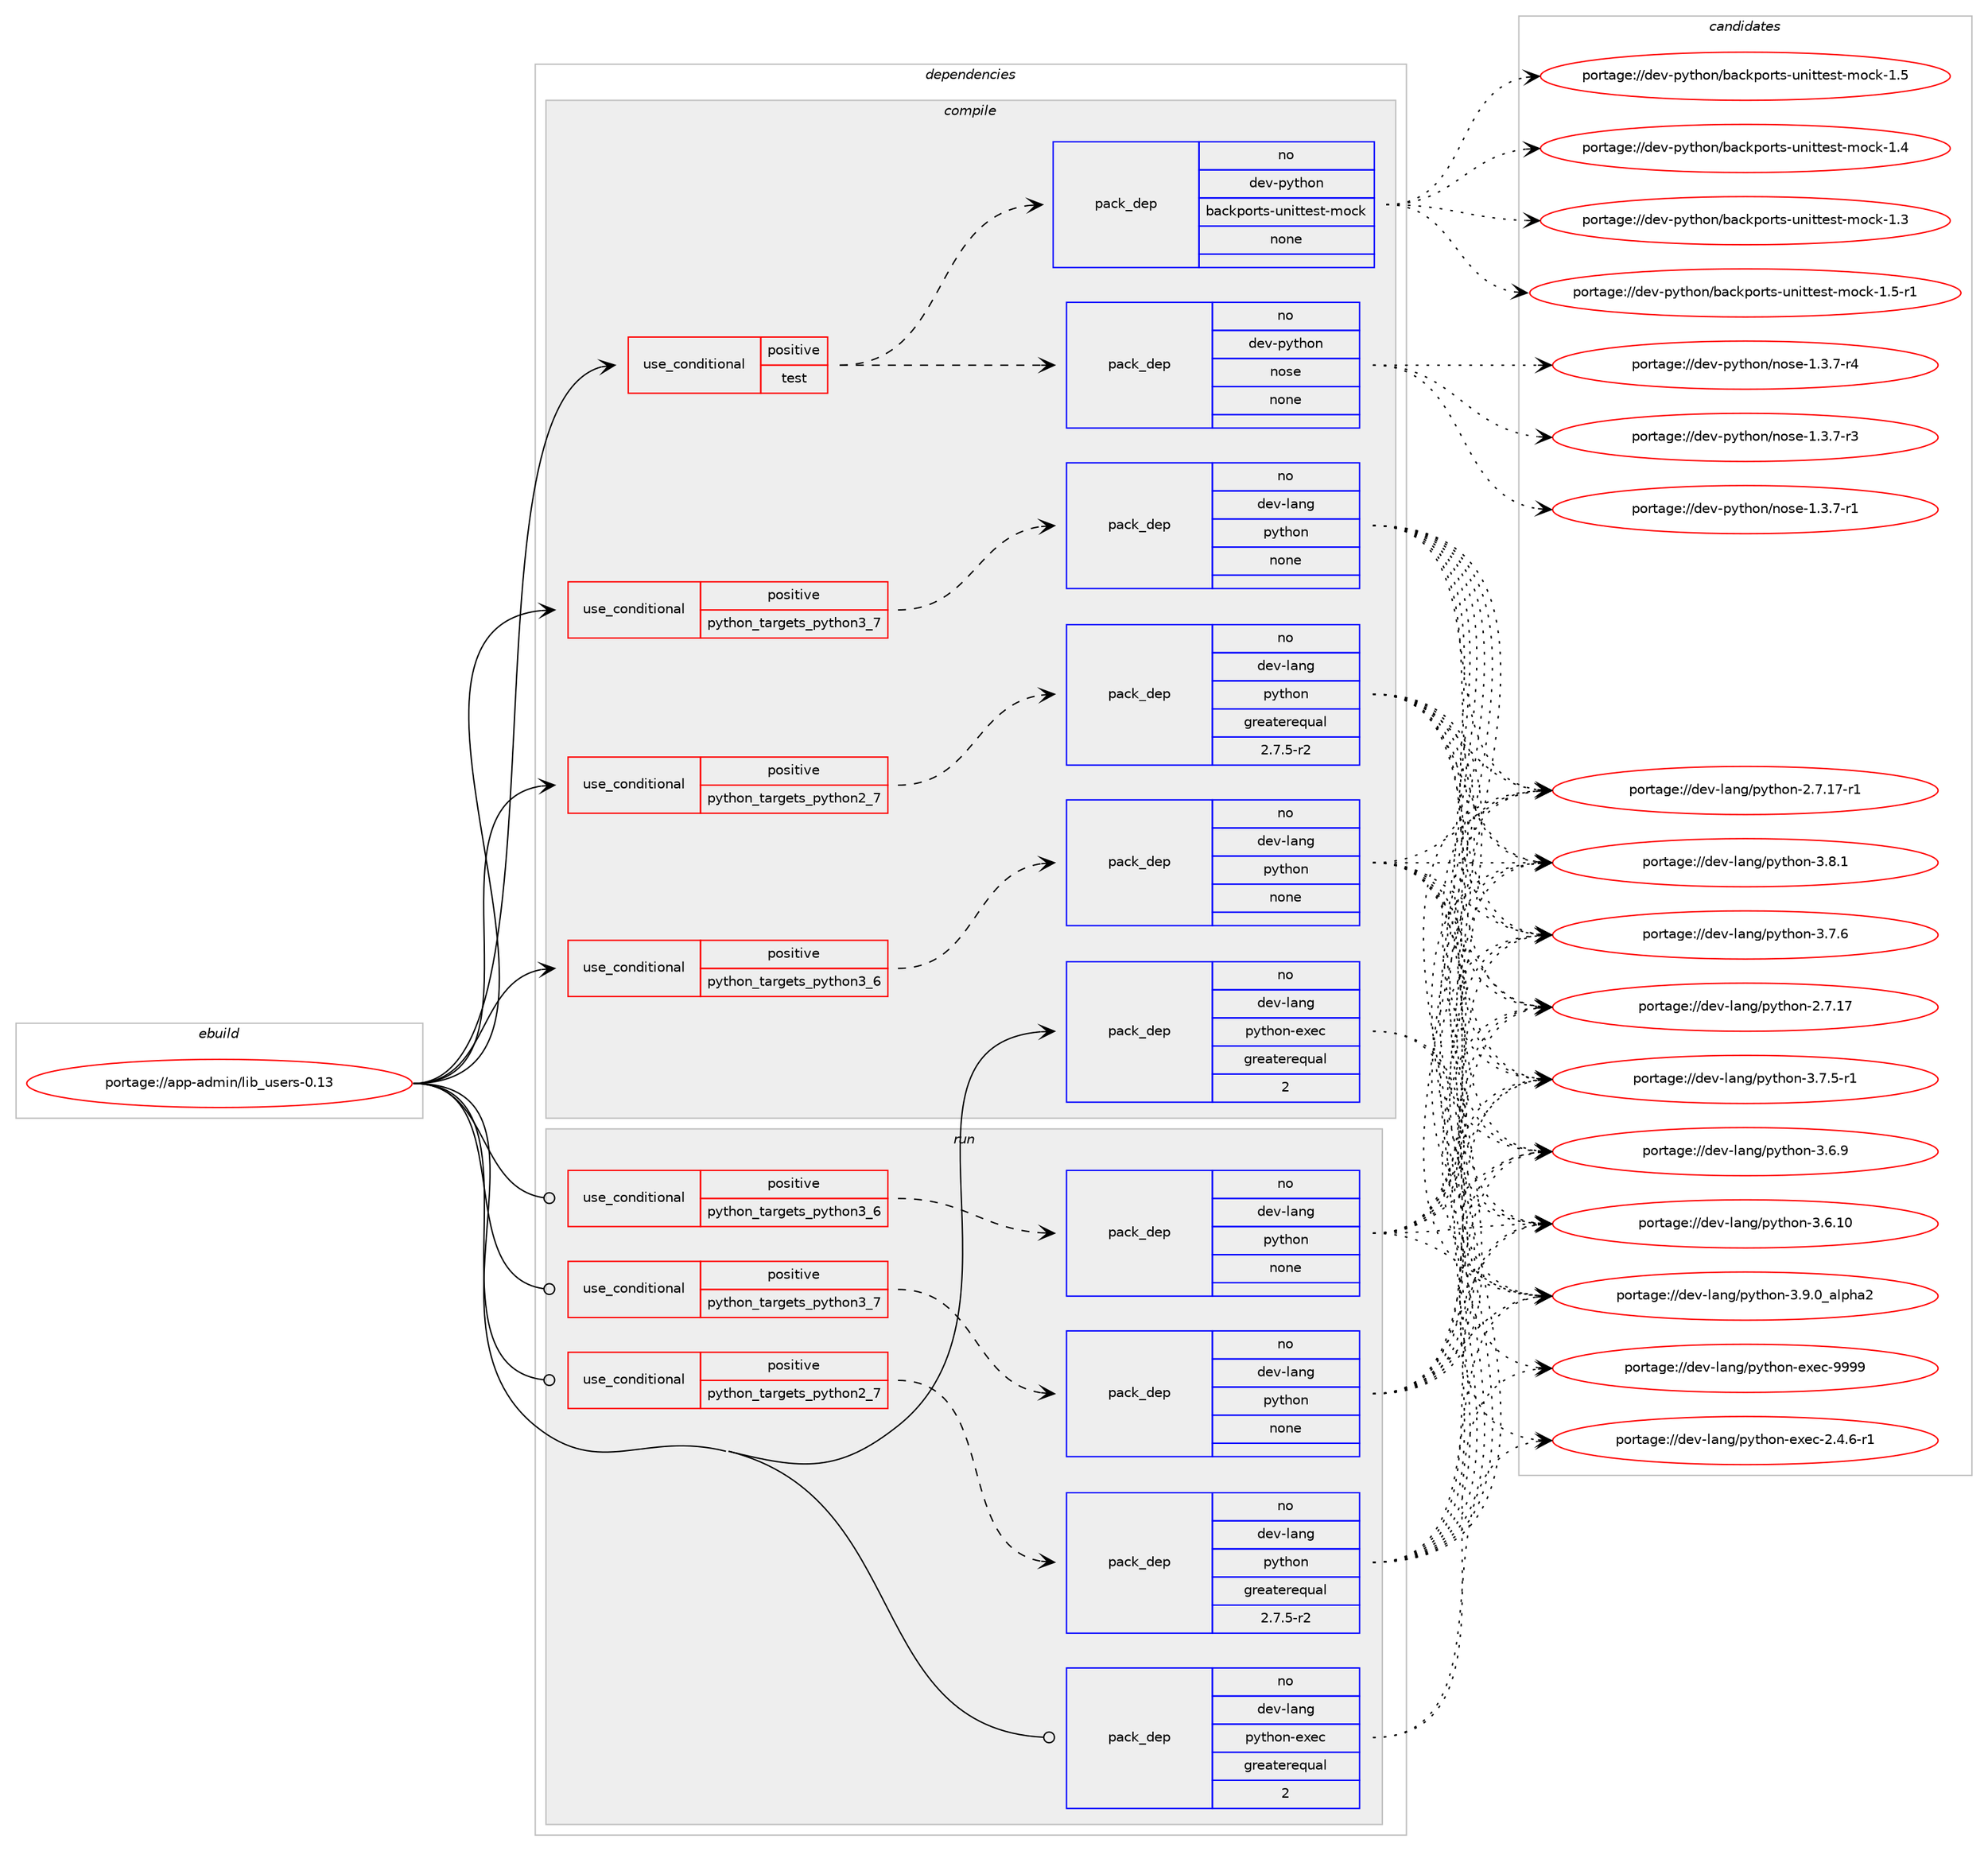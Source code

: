 digraph prolog {

# *************
# Graph options
# *************

newrank=true;
concentrate=true;
compound=true;
graph [rankdir=LR,fontname=Helvetica,fontsize=10,ranksep=1.5];#, ranksep=2.5, nodesep=0.2];
edge  [arrowhead=vee];
node  [fontname=Helvetica,fontsize=10];

# **********
# The ebuild
# **********

subgraph cluster_leftcol {
color=gray;
label=<<i>ebuild</i>>;
id [label="portage://app-admin/lib_users-0.13", color=red, width=4, href="../app-admin/lib_users-0.13.svg"];
}

# ****************
# The dependencies
# ****************

subgraph cluster_midcol {
color=gray;
label=<<i>dependencies</i>>;
subgraph cluster_compile {
fillcolor="#eeeeee";
style=filled;
label=<<i>compile</i>>;
subgraph cond154954 {
dependency655066 [label=<<TABLE BORDER="0" CELLBORDER="1" CELLSPACING="0" CELLPADDING="4"><TR><TD ROWSPAN="3" CELLPADDING="10">use_conditional</TD></TR><TR><TD>positive</TD></TR><TR><TD>python_targets_python2_7</TD></TR></TABLE>>, shape=none, color=red];
subgraph pack491402 {
dependency655067 [label=<<TABLE BORDER="0" CELLBORDER="1" CELLSPACING="0" CELLPADDING="4" WIDTH="220"><TR><TD ROWSPAN="6" CELLPADDING="30">pack_dep</TD></TR><TR><TD WIDTH="110">no</TD></TR><TR><TD>dev-lang</TD></TR><TR><TD>python</TD></TR><TR><TD>greaterequal</TD></TR><TR><TD>2.7.5-r2</TD></TR></TABLE>>, shape=none, color=blue];
}
dependency655066:e -> dependency655067:w [weight=20,style="dashed",arrowhead="vee"];
}
id:e -> dependency655066:w [weight=20,style="solid",arrowhead="vee"];
subgraph cond154955 {
dependency655068 [label=<<TABLE BORDER="0" CELLBORDER="1" CELLSPACING="0" CELLPADDING="4"><TR><TD ROWSPAN="3" CELLPADDING="10">use_conditional</TD></TR><TR><TD>positive</TD></TR><TR><TD>python_targets_python3_6</TD></TR></TABLE>>, shape=none, color=red];
subgraph pack491403 {
dependency655069 [label=<<TABLE BORDER="0" CELLBORDER="1" CELLSPACING="0" CELLPADDING="4" WIDTH="220"><TR><TD ROWSPAN="6" CELLPADDING="30">pack_dep</TD></TR><TR><TD WIDTH="110">no</TD></TR><TR><TD>dev-lang</TD></TR><TR><TD>python</TD></TR><TR><TD>none</TD></TR><TR><TD></TD></TR></TABLE>>, shape=none, color=blue];
}
dependency655068:e -> dependency655069:w [weight=20,style="dashed",arrowhead="vee"];
}
id:e -> dependency655068:w [weight=20,style="solid",arrowhead="vee"];
subgraph cond154956 {
dependency655070 [label=<<TABLE BORDER="0" CELLBORDER="1" CELLSPACING="0" CELLPADDING="4"><TR><TD ROWSPAN="3" CELLPADDING="10">use_conditional</TD></TR><TR><TD>positive</TD></TR><TR><TD>python_targets_python3_7</TD></TR></TABLE>>, shape=none, color=red];
subgraph pack491404 {
dependency655071 [label=<<TABLE BORDER="0" CELLBORDER="1" CELLSPACING="0" CELLPADDING="4" WIDTH="220"><TR><TD ROWSPAN="6" CELLPADDING="30">pack_dep</TD></TR><TR><TD WIDTH="110">no</TD></TR><TR><TD>dev-lang</TD></TR><TR><TD>python</TD></TR><TR><TD>none</TD></TR><TR><TD></TD></TR></TABLE>>, shape=none, color=blue];
}
dependency655070:e -> dependency655071:w [weight=20,style="dashed",arrowhead="vee"];
}
id:e -> dependency655070:w [weight=20,style="solid",arrowhead="vee"];
subgraph cond154957 {
dependency655072 [label=<<TABLE BORDER="0" CELLBORDER="1" CELLSPACING="0" CELLPADDING="4"><TR><TD ROWSPAN="3" CELLPADDING="10">use_conditional</TD></TR><TR><TD>positive</TD></TR><TR><TD>test</TD></TR></TABLE>>, shape=none, color=red];
subgraph pack491405 {
dependency655073 [label=<<TABLE BORDER="0" CELLBORDER="1" CELLSPACING="0" CELLPADDING="4" WIDTH="220"><TR><TD ROWSPAN="6" CELLPADDING="30">pack_dep</TD></TR><TR><TD WIDTH="110">no</TD></TR><TR><TD>dev-python</TD></TR><TR><TD>nose</TD></TR><TR><TD>none</TD></TR><TR><TD></TD></TR></TABLE>>, shape=none, color=blue];
}
dependency655072:e -> dependency655073:w [weight=20,style="dashed",arrowhead="vee"];
subgraph pack491406 {
dependency655074 [label=<<TABLE BORDER="0" CELLBORDER="1" CELLSPACING="0" CELLPADDING="4" WIDTH="220"><TR><TD ROWSPAN="6" CELLPADDING="30">pack_dep</TD></TR><TR><TD WIDTH="110">no</TD></TR><TR><TD>dev-python</TD></TR><TR><TD>backports-unittest-mock</TD></TR><TR><TD>none</TD></TR><TR><TD></TD></TR></TABLE>>, shape=none, color=blue];
}
dependency655072:e -> dependency655074:w [weight=20,style="dashed",arrowhead="vee"];
}
id:e -> dependency655072:w [weight=20,style="solid",arrowhead="vee"];
subgraph pack491407 {
dependency655075 [label=<<TABLE BORDER="0" CELLBORDER="1" CELLSPACING="0" CELLPADDING="4" WIDTH="220"><TR><TD ROWSPAN="6" CELLPADDING="30">pack_dep</TD></TR><TR><TD WIDTH="110">no</TD></TR><TR><TD>dev-lang</TD></TR><TR><TD>python-exec</TD></TR><TR><TD>greaterequal</TD></TR><TR><TD>2</TD></TR></TABLE>>, shape=none, color=blue];
}
id:e -> dependency655075:w [weight=20,style="solid",arrowhead="vee"];
}
subgraph cluster_compileandrun {
fillcolor="#eeeeee";
style=filled;
label=<<i>compile and run</i>>;
}
subgraph cluster_run {
fillcolor="#eeeeee";
style=filled;
label=<<i>run</i>>;
subgraph cond154958 {
dependency655076 [label=<<TABLE BORDER="0" CELLBORDER="1" CELLSPACING="0" CELLPADDING="4"><TR><TD ROWSPAN="3" CELLPADDING="10">use_conditional</TD></TR><TR><TD>positive</TD></TR><TR><TD>python_targets_python2_7</TD></TR></TABLE>>, shape=none, color=red];
subgraph pack491408 {
dependency655077 [label=<<TABLE BORDER="0" CELLBORDER="1" CELLSPACING="0" CELLPADDING="4" WIDTH="220"><TR><TD ROWSPAN="6" CELLPADDING="30">pack_dep</TD></TR><TR><TD WIDTH="110">no</TD></TR><TR><TD>dev-lang</TD></TR><TR><TD>python</TD></TR><TR><TD>greaterequal</TD></TR><TR><TD>2.7.5-r2</TD></TR></TABLE>>, shape=none, color=blue];
}
dependency655076:e -> dependency655077:w [weight=20,style="dashed",arrowhead="vee"];
}
id:e -> dependency655076:w [weight=20,style="solid",arrowhead="odot"];
subgraph cond154959 {
dependency655078 [label=<<TABLE BORDER="0" CELLBORDER="1" CELLSPACING="0" CELLPADDING="4"><TR><TD ROWSPAN="3" CELLPADDING="10">use_conditional</TD></TR><TR><TD>positive</TD></TR><TR><TD>python_targets_python3_6</TD></TR></TABLE>>, shape=none, color=red];
subgraph pack491409 {
dependency655079 [label=<<TABLE BORDER="0" CELLBORDER="1" CELLSPACING="0" CELLPADDING="4" WIDTH="220"><TR><TD ROWSPAN="6" CELLPADDING="30">pack_dep</TD></TR><TR><TD WIDTH="110">no</TD></TR><TR><TD>dev-lang</TD></TR><TR><TD>python</TD></TR><TR><TD>none</TD></TR><TR><TD></TD></TR></TABLE>>, shape=none, color=blue];
}
dependency655078:e -> dependency655079:w [weight=20,style="dashed",arrowhead="vee"];
}
id:e -> dependency655078:w [weight=20,style="solid",arrowhead="odot"];
subgraph cond154960 {
dependency655080 [label=<<TABLE BORDER="0" CELLBORDER="1" CELLSPACING="0" CELLPADDING="4"><TR><TD ROWSPAN="3" CELLPADDING="10">use_conditional</TD></TR><TR><TD>positive</TD></TR><TR><TD>python_targets_python3_7</TD></TR></TABLE>>, shape=none, color=red];
subgraph pack491410 {
dependency655081 [label=<<TABLE BORDER="0" CELLBORDER="1" CELLSPACING="0" CELLPADDING="4" WIDTH="220"><TR><TD ROWSPAN="6" CELLPADDING="30">pack_dep</TD></TR><TR><TD WIDTH="110">no</TD></TR><TR><TD>dev-lang</TD></TR><TR><TD>python</TD></TR><TR><TD>none</TD></TR><TR><TD></TD></TR></TABLE>>, shape=none, color=blue];
}
dependency655080:e -> dependency655081:w [weight=20,style="dashed",arrowhead="vee"];
}
id:e -> dependency655080:w [weight=20,style="solid",arrowhead="odot"];
subgraph pack491411 {
dependency655082 [label=<<TABLE BORDER="0" CELLBORDER="1" CELLSPACING="0" CELLPADDING="4" WIDTH="220"><TR><TD ROWSPAN="6" CELLPADDING="30">pack_dep</TD></TR><TR><TD WIDTH="110">no</TD></TR><TR><TD>dev-lang</TD></TR><TR><TD>python-exec</TD></TR><TR><TD>greaterequal</TD></TR><TR><TD>2</TD></TR></TABLE>>, shape=none, color=blue];
}
id:e -> dependency655082:w [weight=20,style="solid",arrowhead="odot"];
}
}

# **************
# The candidates
# **************

subgraph cluster_choices {
rank=same;
color=gray;
label=<<i>candidates</i>>;

subgraph choice491402 {
color=black;
nodesep=1;
choice10010111845108971101034711212111610411111045514657464895971081121049750 [label="portage://dev-lang/python-3.9.0_alpha2", color=red, width=4,href="../dev-lang/python-3.9.0_alpha2.svg"];
choice100101118451089711010347112121116104111110455146564649 [label="portage://dev-lang/python-3.8.1", color=red, width=4,href="../dev-lang/python-3.8.1.svg"];
choice100101118451089711010347112121116104111110455146554654 [label="portage://dev-lang/python-3.7.6", color=red, width=4,href="../dev-lang/python-3.7.6.svg"];
choice1001011184510897110103471121211161041111104551465546534511449 [label="portage://dev-lang/python-3.7.5-r1", color=red, width=4,href="../dev-lang/python-3.7.5-r1.svg"];
choice100101118451089711010347112121116104111110455146544657 [label="portage://dev-lang/python-3.6.9", color=red, width=4,href="../dev-lang/python-3.6.9.svg"];
choice10010111845108971101034711212111610411111045514654464948 [label="portage://dev-lang/python-3.6.10", color=red, width=4,href="../dev-lang/python-3.6.10.svg"];
choice100101118451089711010347112121116104111110455046554649554511449 [label="portage://dev-lang/python-2.7.17-r1", color=red, width=4,href="../dev-lang/python-2.7.17-r1.svg"];
choice10010111845108971101034711212111610411111045504655464955 [label="portage://dev-lang/python-2.7.17", color=red, width=4,href="../dev-lang/python-2.7.17.svg"];
dependency655067:e -> choice10010111845108971101034711212111610411111045514657464895971081121049750:w [style=dotted,weight="100"];
dependency655067:e -> choice100101118451089711010347112121116104111110455146564649:w [style=dotted,weight="100"];
dependency655067:e -> choice100101118451089711010347112121116104111110455146554654:w [style=dotted,weight="100"];
dependency655067:e -> choice1001011184510897110103471121211161041111104551465546534511449:w [style=dotted,weight="100"];
dependency655067:e -> choice100101118451089711010347112121116104111110455146544657:w [style=dotted,weight="100"];
dependency655067:e -> choice10010111845108971101034711212111610411111045514654464948:w [style=dotted,weight="100"];
dependency655067:e -> choice100101118451089711010347112121116104111110455046554649554511449:w [style=dotted,weight="100"];
dependency655067:e -> choice10010111845108971101034711212111610411111045504655464955:w [style=dotted,weight="100"];
}
subgraph choice491403 {
color=black;
nodesep=1;
choice10010111845108971101034711212111610411111045514657464895971081121049750 [label="portage://dev-lang/python-3.9.0_alpha2", color=red, width=4,href="../dev-lang/python-3.9.0_alpha2.svg"];
choice100101118451089711010347112121116104111110455146564649 [label="portage://dev-lang/python-3.8.1", color=red, width=4,href="../dev-lang/python-3.8.1.svg"];
choice100101118451089711010347112121116104111110455146554654 [label="portage://dev-lang/python-3.7.6", color=red, width=4,href="../dev-lang/python-3.7.6.svg"];
choice1001011184510897110103471121211161041111104551465546534511449 [label="portage://dev-lang/python-3.7.5-r1", color=red, width=4,href="../dev-lang/python-3.7.5-r1.svg"];
choice100101118451089711010347112121116104111110455146544657 [label="portage://dev-lang/python-3.6.9", color=red, width=4,href="../dev-lang/python-3.6.9.svg"];
choice10010111845108971101034711212111610411111045514654464948 [label="portage://dev-lang/python-3.6.10", color=red, width=4,href="../dev-lang/python-3.6.10.svg"];
choice100101118451089711010347112121116104111110455046554649554511449 [label="portage://dev-lang/python-2.7.17-r1", color=red, width=4,href="../dev-lang/python-2.7.17-r1.svg"];
choice10010111845108971101034711212111610411111045504655464955 [label="portage://dev-lang/python-2.7.17", color=red, width=4,href="../dev-lang/python-2.7.17.svg"];
dependency655069:e -> choice10010111845108971101034711212111610411111045514657464895971081121049750:w [style=dotted,weight="100"];
dependency655069:e -> choice100101118451089711010347112121116104111110455146564649:w [style=dotted,weight="100"];
dependency655069:e -> choice100101118451089711010347112121116104111110455146554654:w [style=dotted,weight="100"];
dependency655069:e -> choice1001011184510897110103471121211161041111104551465546534511449:w [style=dotted,weight="100"];
dependency655069:e -> choice100101118451089711010347112121116104111110455146544657:w [style=dotted,weight="100"];
dependency655069:e -> choice10010111845108971101034711212111610411111045514654464948:w [style=dotted,weight="100"];
dependency655069:e -> choice100101118451089711010347112121116104111110455046554649554511449:w [style=dotted,weight="100"];
dependency655069:e -> choice10010111845108971101034711212111610411111045504655464955:w [style=dotted,weight="100"];
}
subgraph choice491404 {
color=black;
nodesep=1;
choice10010111845108971101034711212111610411111045514657464895971081121049750 [label="portage://dev-lang/python-3.9.0_alpha2", color=red, width=4,href="../dev-lang/python-3.9.0_alpha2.svg"];
choice100101118451089711010347112121116104111110455146564649 [label="portage://dev-lang/python-3.8.1", color=red, width=4,href="../dev-lang/python-3.8.1.svg"];
choice100101118451089711010347112121116104111110455146554654 [label="portage://dev-lang/python-3.7.6", color=red, width=4,href="../dev-lang/python-3.7.6.svg"];
choice1001011184510897110103471121211161041111104551465546534511449 [label="portage://dev-lang/python-3.7.5-r1", color=red, width=4,href="../dev-lang/python-3.7.5-r1.svg"];
choice100101118451089711010347112121116104111110455146544657 [label="portage://dev-lang/python-3.6.9", color=red, width=4,href="../dev-lang/python-3.6.9.svg"];
choice10010111845108971101034711212111610411111045514654464948 [label="portage://dev-lang/python-3.6.10", color=red, width=4,href="../dev-lang/python-3.6.10.svg"];
choice100101118451089711010347112121116104111110455046554649554511449 [label="portage://dev-lang/python-2.7.17-r1", color=red, width=4,href="../dev-lang/python-2.7.17-r1.svg"];
choice10010111845108971101034711212111610411111045504655464955 [label="portage://dev-lang/python-2.7.17", color=red, width=4,href="../dev-lang/python-2.7.17.svg"];
dependency655071:e -> choice10010111845108971101034711212111610411111045514657464895971081121049750:w [style=dotted,weight="100"];
dependency655071:e -> choice100101118451089711010347112121116104111110455146564649:w [style=dotted,weight="100"];
dependency655071:e -> choice100101118451089711010347112121116104111110455146554654:w [style=dotted,weight="100"];
dependency655071:e -> choice1001011184510897110103471121211161041111104551465546534511449:w [style=dotted,weight="100"];
dependency655071:e -> choice100101118451089711010347112121116104111110455146544657:w [style=dotted,weight="100"];
dependency655071:e -> choice10010111845108971101034711212111610411111045514654464948:w [style=dotted,weight="100"];
dependency655071:e -> choice100101118451089711010347112121116104111110455046554649554511449:w [style=dotted,weight="100"];
dependency655071:e -> choice10010111845108971101034711212111610411111045504655464955:w [style=dotted,weight="100"];
}
subgraph choice491405 {
color=black;
nodesep=1;
choice10010111845112121116104111110471101111151014549465146554511452 [label="portage://dev-python/nose-1.3.7-r4", color=red, width=4,href="../dev-python/nose-1.3.7-r4.svg"];
choice10010111845112121116104111110471101111151014549465146554511451 [label="portage://dev-python/nose-1.3.7-r3", color=red, width=4,href="../dev-python/nose-1.3.7-r3.svg"];
choice10010111845112121116104111110471101111151014549465146554511449 [label="portage://dev-python/nose-1.3.7-r1", color=red, width=4,href="../dev-python/nose-1.3.7-r1.svg"];
dependency655073:e -> choice10010111845112121116104111110471101111151014549465146554511452:w [style=dotted,weight="100"];
dependency655073:e -> choice10010111845112121116104111110471101111151014549465146554511451:w [style=dotted,weight="100"];
dependency655073:e -> choice10010111845112121116104111110471101111151014549465146554511449:w [style=dotted,weight="100"];
}
subgraph choice491406 {
color=black;
nodesep=1;
choice1001011184511212111610411111047989799107112111114116115451171101051161161011151164510911199107454946534511449 [label="portage://dev-python/backports-unittest-mock-1.5-r1", color=red, width=4,href="../dev-python/backports-unittest-mock-1.5-r1.svg"];
choice100101118451121211161041111104798979910711211111411611545117110105116116101115116451091119910745494653 [label="portage://dev-python/backports-unittest-mock-1.5", color=red, width=4,href="../dev-python/backports-unittest-mock-1.5.svg"];
choice100101118451121211161041111104798979910711211111411611545117110105116116101115116451091119910745494652 [label="portage://dev-python/backports-unittest-mock-1.4", color=red, width=4,href="../dev-python/backports-unittest-mock-1.4.svg"];
choice100101118451121211161041111104798979910711211111411611545117110105116116101115116451091119910745494651 [label="portage://dev-python/backports-unittest-mock-1.3", color=red, width=4,href="../dev-python/backports-unittest-mock-1.3.svg"];
dependency655074:e -> choice1001011184511212111610411111047989799107112111114116115451171101051161161011151164510911199107454946534511449:w [style=dotted,weight="100"];
dependency655074:e -> choice100101118451121211161041111104798979910711211111411611545117110105116116101115116451091119910745494653:w [style=dotted,weight="100"];
dependency655074:e -> choice100101118451121211161041111104798979910711211111411611545117110105116116101115116451091119910745494652:w [style=dotted,weight="100"];
dependency655074:e -> choice100101118451121211161041111104798979910711211111411611545117110105116116101115116451091119910745494651:w [style=dotted,weight="100"];
}
subgraph choice491407 {
color=black;
nodesep=1;
choice10010111845108971101034711212111610411111045101120101994557575757 [label="portage://dev-lang/python-exec-9999", color=red, width=4,href="../dev-lang/python-exec-9999.svg"];
choice10010111845108971101034711212111610411111045101120101994550465246544511449 [label="portage://dev-lang/python-exec-2.4.6-r1", color=red, width=4,href="../dev-lang/python-exec-2.4.6-r1.svg"];
dependency655075:e -> choice10010111845108971101034711212111610411111045101120101994557575757:w [style=dotted,weight="100"];
dependency655075:e -> choice10010111845108971101034711212111610411111045101120101994550465246544511449:w [style=dotted,weight="100"];
}
subgraph choice491408 {
color=black;
nodesep=1;
choice10010111845108971101034711212111610411111045514657464895971081121049750 [label="portage://dev-lang/python-3.9.0_alpha2", color=red, width=4,href="../dev-lang/python-3.9.0_alpha2.svg"];
choice100101118451089711010347112121116104111110455146564649 [label="portage://dev-lang/python-3.8.1", color=red, width=4,href="../dev-lang/python-3.8.1.svg"];
choice100101118451089711010347112121116104111110455146554654 [label="portage://dev-lang/python-3.7.6", color=red, width=4,href="../dev-lang/python-3.7.6.svg"];
choice1001011184510897110103471121211161041111104551465546534511449 [label="portage://dev-lang/python-3.7.5-r1", color=red, width=4,href="../dev-lang/python-3.7.5-r1.svg"];
choice100101118451089711010347112121116104111110455146544657 [label="portage://dev-lang/python-3.6.9", color=red, width=4,href="../dev-lang/python-3.6.9.svg"];
choice10010111845108971101034711212111610411111045514654464948 [label="portage://dev-lang/python-3.6.10", color=red, width=4,href="../dev-lang/python-3.6.10.svg"];
choice100101118451089711010347112121116104111110455046554649554511449 [label="portage://dev-lang/python-2.7.17-r1", color=red, width=4,href="../dev-lang/python-2.7.17-r1.svg"];
choice10010111845108971101034711212111610411111045504655464955 [label="portage://dev-lang/python-2.7.17", color=red, width=4,href="../dev-lang/python-2.7.17.svg"];
dependency655077:e -> choice10010111845108971101034711212111610411111045514657464895971081121049750:w [style=dotted,weight="100"];
dependency655077:e -> choice100101118451089711010347112121116104111110455146564649:w [style=dotted,weight="100"];
dependency655077:e -> choice100101118451089711010347112121116104111110455146554654:w [style=dotted,weight="100"];
dependency655077:e -> choice1001011184510897110103471121211161041111104551465546534511449:w [style=dotted,weight="100"];
dependency655077:e -> choice100101118451089711010347112121116104111110455146544657:w [style=dotted,weight="100"];
dependency655077:e -> choice10010111845108971101034711212111610411111045514654464948:w [style=dotted,weight="100"];
dependency655077:e -> choice100101118451089711010347112121116104111110455046554649554511449:w [style=dotted,weight="100"];
dependency655077:e -> choice10010111845108971101034711212111610411111045504655464955:w [style=dotted,weight="100"];
}
subgraph choice491409 {
color=black;
nodesep=1;
choice10010111845108971101034711212111610411111045514657464895971081121049750 [label="portage://dev-lang/python-3.9.0_alpha2", color=red, width=4,href="../dev-lang/python-3.9.0_alpha2.svg"];
choice100101118451089711010347112121116104111110455146564649 [label="portage://dev-lang/python-3.8.1", color=red, width=4,href="../dev-lang/python-3.8.1.svg"];
choice100101118451089711010347112121116104111110455146554654 [label="portage://dev-lang/python-3.7.6", color=red, width=4,href="../dev-lang/python-3.7.6.svg"];
choice1001011184510897110103471121211161041111104551465546534511449 [label="portage://dev-lang/python-3.7.5-r1", color=red, width=4,href="../dev-lang/python-3.7.5-r1.svg"];
choice100101118451089711010347112121116104111110455146544657 [label="portage://dev-lang/python-3.6.9", color=red, width=4,href="../dev-lang/python-3.6.9.svg"];
choice10010111845108971101034711212111610411111045514654464948 [label="portage://dev-lang/python-3.6.10", color=red, width=4,href="../dev-lang/python-3.6.10.svg"];
choice100101118451089711010347112121116104111110455046554649554511449 [label="portage://dev-lang/python-2.7.17-r1", color=red, width=4,href="../dev-lang/python-2.7.17-r1.svg"];
choice10010111845108971101034711212111610411111045504655464955 [label="portage://dev-lang/python-2.7.17", color=red, width=4,href="../dev-lang/python-2.7.17.svg"];
dependency655079:e -> choice10010111845108971101034711212111610411111045514657464895971081121049750:w [style=dotted,weight="100"];
dependency655079:e -> choice100101118451089711010347112121116104111110455146564649:w [style=dotted,weight="100"];
dependency655079:e -> choice100101118451089711010347112121116104111110455146554654:w [style=dotted,weight="100"];
dependency655079:e -> choice1001011184510897110103471121211161041111104551465546534511449:w [style=dotted,weight="100"];
dependency655079:e -> choice100101118451089711010347112121116104111110455146544657:w [style=dotted,weight="100"];
dependency655079:e -> choice10010111845108971101034711212111610411111045514654464948:w [style=dotted,weight="100"];
dependency655079:e -> choice100101118451089711010347112121116104111110455046554649554511449:w [style=dotted,weight="100"];
dependency655079:e -> choice10010111845108971101034711212111610411111045504655464955:w [style=dotted,weight="100"];
}
subgraph choice491410 {
color=black;
nodesep=1;
choice10010111845108971101034711212111610411111045514657464895971081121049750 [label="portage://dev-lang/python-3.9.0_alpha2", color=red, width=4,href="../dev-lang/python-3.9.0_alpha2.svg"];
choice100101118451089711010347112121116104111110455146564649 [label="portage://dev-lang/python-3.8.1", color=red, width=4,href="../dev-lang/python-3.8.1.svg"];
choice100101118451089711010347112121116104111110455146554654 [label="portage://dev-lang/python-3.7.6", color=red, width=4,href="../dev-lang/python-3.7.6.svg"];
choice1001011184510897110103471121211161041111104551465546534511449 [label="portage://dev-lang/python-3.7.5-r1", color=red, width=4,href="../dev-lang/python-3.7.5-r1.svg"];
choice100101118451089711010347112121116104111110455146544657 [label="portage://dev-lang/python-3.6.9", color=red, width=4,href="../dev-lang/python-3.6.9.svg"];
choice10010111845108971101034711212111610411111045514654464948 [label="portage://dev-lang/python-3.6.10", color=red, width=4,href="../dev-lang/python-3.6.10.svg"];
choice100101118451089711010347112121116104111110455046554649554511449 [label="portage://dev-lang/python-2.7.17-r1", color=red, width=4,href="../dev-lang/python-2.7.17-r1.svg"];
choice10010111845108971101034711212111610411111045504655464955 [label="portage://dev-lang/python-2.7.17", color=red, width=4,href="../dev-lang/python-2.7.17.svg"];
dependency655081:e -> choice10010111845108971101034711212111610411111045514657464895971081121049750:w [style=dotted,weight="100"];
dependency655081:e -> choice100101118451089711010347112121116104111110455146564649:w [style=dotted,weight="100"];
dependency655081:e -> choice100101118451089711010347112121116104111110455146554654:w [style=dotted,weight="100"];
dependency655081:e -> choice1001011184510897110103471121211161041111104551465546534511449:w [style=dotted,weight="100"];
dependency655081:e -> choice100101118451089711010347112121116104111110455146544657:w [style=dotted,weight="100"];
dependency655081:e -> choice10010111845108971101034711212111610411111045514654464948:w [style=dotted,weight="100"];
dependency655081:e -> choice100101118451089711010347112121116104111110455046554649554511449:w [style=dotted,weight="100"];
dependency655081:e -> choice10010111845108971101034711212111610411111045504655464955:w [style=dotted,weight="100"];
}
subgraph choice491411 {
color=black;
nodesep=1;
choice10010111845108971101034711212111610411111045101120101994557575757 [label="portage://dev-lang/python-exec-9999", color=red, width=4,href="../dev-lang/python-exec-9999.svg"];
choice10010111845108971101034711212111610411111045101120101994550465246544511449 [label="portage://dev-lang/python-exec-2.4.6-r1", color=red, width=4,href="../dev-lang/python-exec-2.4.6-r1.svg"];
dependency655082:e -> choice10010111845108971101034711212111610411111045101120101994557575757:w [style=dotted,weight="100"];
dependency655082:e -> choice10010111845108971101034711212111610411111045101120101994550465246544511449:w [style=dotted,weight="100"];
}
}

}
